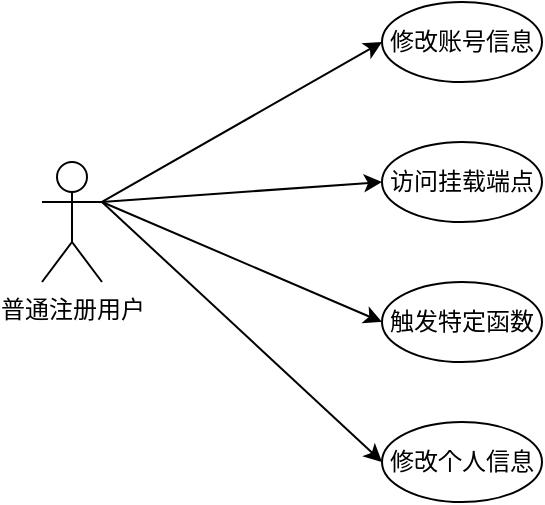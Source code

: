 <mxfile version="20.3.0" type="device"><diagram id="6doEnM2Prf5-3EGdS7lq" name="第 1 页"><mxGraphModel dx="881" dy="448" grid="1" gridSize="10" guides="1" tooltips="1" connect="1" arrows="1" fold="1" page="1" pageScale="1" pageWidth="827" pageHeight="1169" math="0" shadow="0"><root><mxCell id="0"/><mxCell id="1" parent="0"/><mxCell id="wLsLp3q_sibXZxXsjuTp-3" style="rounded=0;orthogonalLoop=1;jettySize=auto;html=1;exitX=1;exitY=0.333;exitDx=0;exitDy=0;exitPerimeter=0;entryX=0;entryY=0.5;entryDx=0;entryDy=0;" edge="1" parent="1" source="wLsLp3q_sibXZxXsjuTp-1" target="wLsLp3q_sibXZxXsjuTp-2"><mxGeometry relative="1" as="geometry"/></mxCell><mxCell id="wLsLp3q_sibXZxXsjuTp-7" style="edgeStyle=none;rounded=0;orthogonalLoop=1;jettySize=auto;html=1;exitX=1;exitY=0.333;exitDx=0;exitDy=0;exitPerimeter=0;entryX=0;entryY=0.5;entryDx=0;entryDy=0;" edge="1" parent="1" source="wLsLp3q_sibXZxXsjuTp-1" target="wLsLp3q_sibXZxXsjuTp-4"><mxGeometry relative="1" as="geometry"/></mxCell><mxCell id="wLsLp3q_sibXZxXsjuTp-8" style="edgeStyle=none;rounded=0;orthogonalLoop=1;jettySize=auto;html=1;exitX=1;exitY=0.333;exitDx=0;exitDy=0;exitPerimeter=0;entryX=0;entryY=0.5;entryDx=0;entryDy=0;" edge="1" parent="1" source="wLsLp3q_sibXZxXsjuTp-1" target="wLsLp3q_sibXZxXsjuTp-5"><mxGeometry relative="1" as="geometry"/></mxCell><mxCell id="wLsLp3q_sibXZxXsjuTp-9" style="edgeStyle=none;rounded=0;orthogonalLoop=1;jettySize=auto;html=1;exitX=1;exitY=0.333;exitDx=0;exitDy=0;exitPerimeter=0;entryX=0;entryY=0.5;entryDx=0;entryDy=0;" edge="1" parent="1" source="wLsLp3q_sibXZxXsjuTp-1" target="wLsLp3q_sibXZxXsjuTp-6"><mxGeometry relative="1" as="geometry"/></mxCell><mxCell id="wLsLp3q_sibXZxXsjuTp-1" value="普通注册用户" style="shape=umlActor;verticalLabelPosition=bottom;verticalAlign=top;html=1;outlineConnect=0;" vertex="1" parent="1"><mxGeometry x="80" y="200" width="30" height="60" as="geometry"/></mxCell><mxCell id="wLsLp3q_sibXZxXsjuTp-2" value="修改账号信息" style="ellipse;whiteSpace=wrap;html=1;" vertex="1" parent="1"><mxGeometry x="250" y="120" width="80" height="40" as="geometry"/></mxCell><mxCell id="wLsLp3q_sibXZxXsjuTp-4" value="访问挂载端点" style="ellipse;whiteSpace=wrap;html=1;" vertex="1" parent="1"><mxGeometry x="250" y="190" width="80" height="40" as="geometry"/></mxCell><mxCell id="wLsLp3q_sibXZxXsjuTp-5" value="触发特定函数" style="ellipse;whiteSpace=wrap;html=1;" vertex="1" parent="1"><mxGeometry x="250" y="260" width="80" height="40" as="geometry"/></mxCell><mxCell id="wLsLp3q_sibXZxXsjuTp-6" value="修改个人信息" style="ellipse;whiteSpace=wrap;html=1;" vertex="1" parent="1"><mxGeometry x="250" y="330" width="80" height="40" as="geometry"/></mxCell></root></mxGraphModel></diagram></mxfile>